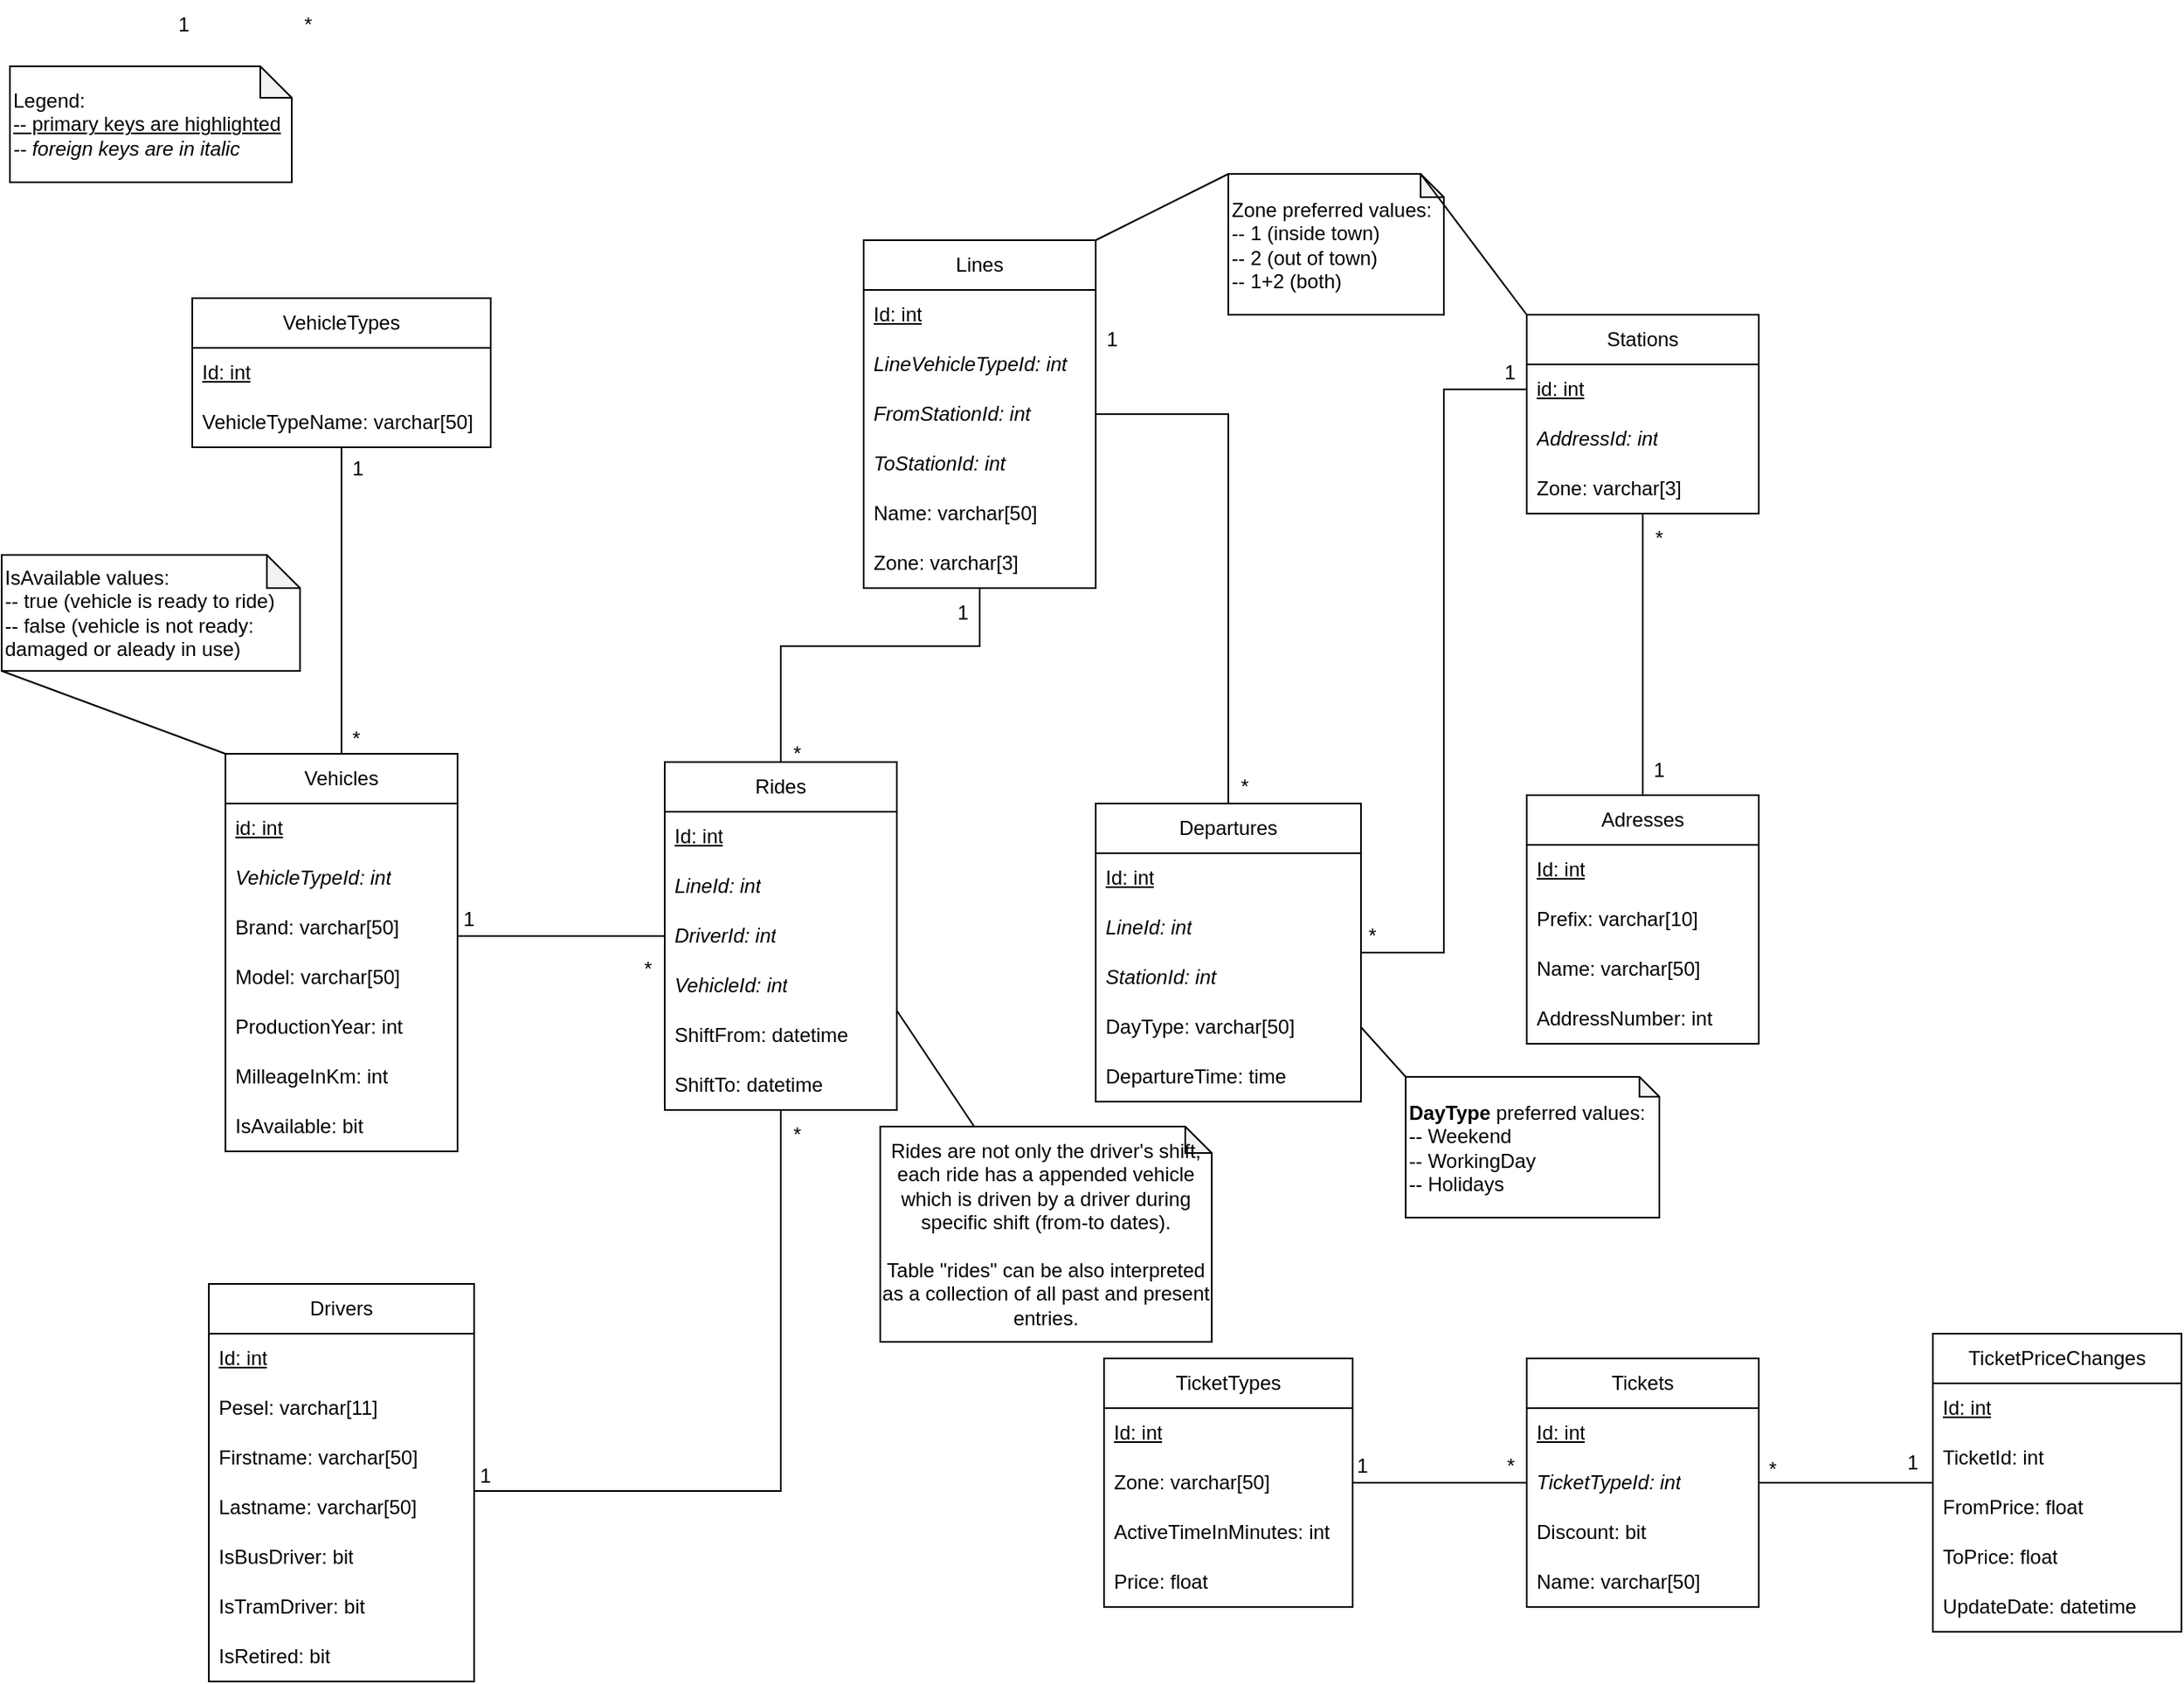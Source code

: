 <mxfile version="21.3.8" type="device">
  <diagram name="Strona-1" id="KXczJNX2hruGpQm2LtIr">
    <mxGraphModel dx="1393" dy="789" grid="1" gridSize="10" guides="1" tooltips="1" connect="1" arrows="1" fold="1" page="1" pageScale="1" pageWidth="827" pageHeight="1169" math="0" shadow="0">
      <root>
        <mxCell id="0" />
        <mxCell id="1" parent="0" />
        <mxCell id="rLP0wRcw7yNudNVZyc_8-1" value="Lines" style="swimlane;fontStyle=0;childLayout=stackLayout;horizontal=1;startSize=30;horizontalStack=0;resizeParent=1;resizeParentMax=0;resizeLast=0;collapsible=1;marginBottom=0;whiteSpace=wrap;html=1;" parent="1" vertex="1">
          <mxGeometry x="540" y="155" width="140" height="210" as="geometry" />
        </mxCell>
        <mxCell id="rLP0wRcw7yNudNVZyc_8-2" value="Id: int" style="text;strokeColor=none;fillColor=none;align=left;verticalAlign=middle;spacingLeft=4;spacingRight=4;overflow=hidden;points=[[0,0.5],[1,0.5]];portConstraint=eastwest;rotatable=0;whiteSpace=wrap;html=1;fontStyle=4" parent="rLP0wRcw7yNudNVZyc_8-1" vertex="1">
          <mxGeometry y="30" width="140" height="30" as="geometry" />
        </mxCell>
        <mxCell id="rLP0wRcw7yNudNVZyc_8-7" value="LineVehicleTypeId: int" style="text;strokeColor=none;fillColor=none;align=left;verticalAlign=middle;spacingLeft=4;spacingRight=4;overflow=hidden;points=[[0,0.5],[1,0.5]];portConstraint=eastwest;rotatable=0;whiteSpace=wrap;html=1;fontStyle=2" parent="rLP0wRcw7yNudNVZyc_8-1" vertex="1">
          <mxGeometry y="60" width="140" height="30" as="geometry" />
        </mxCell>
        <mxCell id="0RT6IL3tYu8PA9jkuQKf-14" value="FromStationId: int" style="text;strokeColor=none;fillColor=none;align=left;verticalAlign=middle;spacingLeft=4;spacingRight=4;overflow=hidden;points=[[0,0.5],[1,0.5]];portConstraint=eastwest;rotatable=0;whiteSpace=wrap;html=1;fontStyle=2" parent="rLP0wRcw7yNudNVZyc_8-1" vertex="1">
          <mxGeometry y="90" width="140" height="30" as="geometry" />
        </mxCell>
        <mxCell id="rLP0wRcw7yNudNVZyc_8-3" value="ToStationId: int" style="text;strokeColor=none;fillColor=none;align=left;verticalAlign=middle;spacingLeft=4;spacingRight=4;overflow=hidden;points=[[0,0.5],[1,0.5]];portConstraint=eastwest;rotatable=0;whiteSpace=wrap;html=1;fontStyle=2" parent="rLP0wRcw7yNudNVZyc_8-1" vertex="1">
          <mxGeometry y="120" width="140" height="30" as="geometry" />
        </mxCell>
        <mxCell id="0DkiG1xVoXkigcmd0gEX-3" value="Name: varchar[50]" style="text;strokeColor=none;fillColor=none;align=left;verticalAlign=middle;spacingLeft=4;spacingRight=4;overflow=hidden;points=[[0,0.5],[1,0.5]];portConstraint=eastwest;rotatable=0;whiteSpace=wrap;html=1;" parent="rLP0wRcw7yNudNVZyc_8-1" vertex="1">
          <mxGeometry y="150" width="140" height="30" as="geometry" />
        </mxCell>
        <mxCell id="0DkiG1xVoXkigcmd0gEX-2" value="Zone: varchar[3]" style="text;strokeColor=none;fillColor=none;align=left;verticalAlign=middle;spacingLeft=4;spacingRight=4;overflow=hidden;points=[[0,0.5],[1,0.5]];portConstraint=eastwest;rotatable=0;whiteSpace=wrap;html=1;" parent="rLP0wRcw7yNudNVZyc_8-1" vertex="1">
          <mxGeometry y="180" width="140" height="30" as="geometry" />
        </mxCell>
        <mxCell id="rLP0wRcw7yNudNVZyc_8-8" value="Legend:&lt;br&gt;&lt;div style=&quot;&quot;&gt;&lt;u style=&quot;background-color: initial;&quot;&gt;-- primary keys are highlighted&lt;/u&gt;&lt;/div&gt;&lt;i&gt;-- foreign keys are in italic&lt;/i&gt;" style="shape=note;whiteSpace=wrap;html=1;backgroundOutline=1;darkOpacity=0.05;size=19;align=left;" parent="1" vertex="1">
          <mxGeometry x="25" y="50" width="170" height="70" as="geometry" />
        </mxCell>
        <mxCell id="rLP0wRcw7yNudNVZyc_8-13" value="*" style="text;html=1;strokeColor=none;fillColor=none;align=center;verticalAlign=middle;whiteSpace=wrap;rounded=0;" parent="1" vertex="1">
          <mxGeometry x="175" y="10" width="60" height="30" as="geometry" />
        </mxCell>
        <mxCell id="rLP0wRcw7yNudNVZyc_8-15" value="1" style="text;html=1;strokeColor=none;fillColor=none;align=center;verticalAlign=middle;whiteSpace=wrap;rounded=0;" parent="1" vertex="1">
          <mxGeometry x="100" y="10" width="60" height="30" as="geometry" />
        </mxCell>
        <mxCell id="rLP0wRcw7yNudNVZyc_8-16" value="Stations" style="swimlane;fontStyle=0;childLayout=stackLayout;horizontal=1;startSize=30;horizontalStack=0;resizeParent=1;resizeParentMax=0;resizeLast=0;collapsible=1;marginBottom=0;whiteSpace=wrap;html=1;" parent="1" vertex="1">
          <mxGeometry x="940" y="200" width="140" height="120" as="geometry" />
        </mxCell>
        <mxCell id="rLP0wRcw7yNudNVZyc_8-17" value="id: int" style="text;strokeColor=none;fillColor=none;align=left;verticalAlign=middle;spacingLeft=4;spacingRight=4;overflow=hidden;points=[[0,0.5],[1,0.5]];portConstraint=eastwest;rotatable=0;whiteSpace=wrap;html=1;fontStyle=4" parent="rLP0wRcw7yNudNVZyc_8-16" vertex="1">
          <mxGeometry y="30" width="140" height="30" as="geometry" />
        </mxCell>
        <mxCell id="0RT6IL3tYu8PA9jkuQKf-18" value="AddressId: int" style="text;strokeColor=none;fillColor=none;align=left;verticalAlign=middle;spacingLeft=4;spacingRight=4;overflow=hidden;points=[[0,0.5],[1,0.5]];portConstraint=eastwest;rotatable=0;whiteSpace=wrap;html=1;fontStyle=2" parent="rLP0wRcw7yNudNVZyc_8-16" vertex="1">
          <mxGeometry y="60" width="140" height="30" as="geometry" />
        </mxCell>
        <mxCell id="0RT6IL3tYu8PA9jkuQKf-11" value="Zone: varchar[3]" style="text;strokeColor=none;fillColor=none;align=left;verticalAlign=middle;spacingLeft=4;spacingRight=4;overflow=hidden;points=[[0,0.5],[1,0.5]];portConstraint=eastwest;rotatable=0;whiteSpace=wrap;html=1;" parent="rLP0wRcw7yNudNVZyc_8-16" vertex="1">
          <mxGeometry y="90" width="140" height="30" as="geometry" />
        </mxCell>
        <mxCell id="rLP0wRcw7yNudNVZyc_8-21" value="Adresses" style="swimlane;fontStyle=0;childLayout=stackLayout;horizontal=1;startSize=30;horizontalStack=0;resizeParent=1;resizeParentMax=0;resizeLast=0;collapsible=1;marginBottom=0;whiteSpace=wrap;html=1;" parent="1" vertex="1">
          <mxGeometry x="940" y="490" width="140" height="150" as="geometry" />
        </mxCell>
        <mxCell id="rLP0wRcw7yNudNVZyc_8-22" value="Id: int" style="text;strokeColor=none;fillColor=none;align=left;verticalAlign=middle;spacingLeft=4;spacingRight=4;overflow=hidden;points=[[0,0.5],[1,0.5]];portConstraint=eastwest;rotatable=0;whiteSpace=wrap;html=1;fontStyle=4" parent="rLP0wRcw7yNudNVZyc_8-21" vertex="1">
          <mxGeometry y="30" width="140" height="30" as="geometry" />
        </mxCell>
        <mxCell id="D9p_q6qZ0LZ5qQeTH0Wi-3" value="Prefix: varchar[10]" style="text;strokeColor=none;fillColor=none;align=left;verticalAlign=middle;spacingLeft=4;spacingRight=4;overflow=hidden;points=[[0,0.5],[1,0.5]];portConstraint=eastwest;rotatable=0;whiteSpace=wrap;html=1;" parent="rLP0wRcw7yNudNVZyc_8-21" vertex="1">
          <mxGeometry y="60" width="140" height="30" as="geometry" />
        </mxCell>
        <mxCell id="rLP0wRcw7yNudNVZyc_8-23" value="Name: varchar[50]" style="text;strokeColor=none;fillColor=none;align=left;verticalAlign=middle;spacingLeft=4;spacingRight=4;overflow=hidden;points=[[0,0.5],[1,0.5]];portConstraint=eastwest;rotatable=0;whiteSpace=wrap;html=1;" parent="rLP0wRcw7yNudNVZyc_8-21" vertex="1">
          <mxGeometry y="90" width="140" height="30" as="geometry" />
        </mxCell>
        <mxCell id="D9p_q6qZ0LZ5qQeTH0Wi-2" value="AddressNumber: int" style="text;strokeColor=none;fillColor=none;align=left;verticalAlign=middle;spacingLeft=4;spacingRight=4;overflow=hidden;points=[[0,0.5],[1,0.5]];portConstraint=eastwest;rotatable=0;whiteSpace=wrap;html=1;" parent="rLP0wRcw7yNudNVZyc_8-21" vertex="1">
          <mxGeometry y="120" width="140" height="30" as="geometry" />
        </mxCell>
        <mxCell id="rLP0wRcw7yNudNVZyc_8-25" style="edgeStyle=orthogonalEdgeStyle;rounded=0;orthogonalLoop=1;jettySize=auto;html=1;exitX=0.5;exitY=0;exitDx=0;exitDy=0;endArrow=none;endFill=0;entryX=0.5;entryY=1;entryDx=0;entryDy=0;" parent="1" source="rLP0wRcw7yNudNVZyc_8-21" target="rLP0wRcw7yNudNVZyc_8-16" edge="1">
          <mxGeometry relative="1" as="geometry">
            <mxPoint x="350" y="215" as="sourcePoint" />
            <mxPoint x="930" y="280" as="targetPoint" />
          </mxGeometry>
        </mxCell>
        <mxCell id="rLP0wRcw7yNudNVZyc_8-26" value="1" style="text;html=1;strokeColor=none;fillColor=none;align=center;verticalAlign=middle;whiteSpace=wrap;rounded=0;" parent="1" vertex="1">
          <mxGeometry x="990" y="460" width="60" height="30" as="geometry" />
        </mxCell>
        <mxCell id="rLP0wRcw7yNudNVZyc_8-27" value="*" style="text;html=1;strokeColor=none;fillColor=none;align=center;verticalAlign=middle;whiteSpace=wrap;rounded=0;" parent="1" vertex="1">
          <mxGeometry x="990" y="320" width="60" height="30" as="geometry" />
        </mxCell>
        <mxCell id="rLP0wRcw7yNudNVZyc_8-28" value="Tickets" style="swimlane;fontStyle=0;childLayout=stackLayout;horizontal=1;startSize=30;horizontalStack=0;resizeParent=1;resizeParentMax=0;resizeLast=0;collapsible=1;marginBottom=0;whiteSpace=wrap;html=1;" parent="1" vertex="1">
          <mxGeometry x="940" y="830" width="140" height="150" as="geometry" />
        </mxCell>
        <mxCell id="rLP0wRcw7yNudNVZyc_8-29" value="Id: int" style="text;strokeColor=none;fillColor=none;align=left;verticalAlign=middle;spacingLeft=4;spacingRight=4;overflow=hidden;points=[[0,0.5],[1,0.5]];portConstraint=eastwest;rotatable=0;whiteSpace=wrap;html=1;fontStyle=4" parent="rLP0wRcw7yNudNVZyc_8-28" vertex="1">
          <mxGeometry y="30" width="140" height="30" as="geometry" />
        </mxCell>
        <mxCell id="0RT6IL3tYu8PA9jkuQKf-10" value="TicketTypeId: int" style="text;strokeColor=none;fillColor=none;align=left;verticalAlign=middle;spacingLeft=4;spacingRight=4;overflow=hidden;points=[[0,0.5],[1,0.5]];portConstraint=eastwest;rotatable=0;whiteSpace=wrap;html=1;fontStyle=2" parent="rLP0wRcw7yNudNVZyc_8-28" vertex="1">
          <mxGeometry y="60" width="140" height="30" as="geometry" />
        </mxCell>
        <mxCell id="rLP0wRcw7yNudNVZyc_8-30" value="Discount: bit" style="text;strokeColor=none;fillColor=none;align=left;verticalAlign=middle;spacingLeft=4;spacingRight=4;overflow=hidden;points=[[0,0.5],[1,0.5]];portConstraint=eastwest;rotatable=0;whiteSpace=wrap;html=1;" parent="rLP0wRcw7yNudNVZyc_8-28" vertex="1">
          <mxGeometry y="90" width="140" height="30" as="geometry" />
        </mxCell>
        <mxCell id="rLP0wRcw7yNudNVZyc_8-34" value="Name: varchar[50]" style="text;strokeColor=none;fillColor=none;align=left;verticalAlign=middle;spacingLeft=4;spacingRight=4;overflow=hidden;points=[[0,0.5],[1,0.5]];portConstraint=eastwest;rotatable=0;whiteSpace=wrap;html=1;" parent="rLP0wRcw7yNudNVZyc_8-28" vertex="1">
          <mxGeometry y="120" width="140" height="30" as="geometry" />
        </mxCell>
        <mxCell id="rLP0wRcw7yNudNVZyc_8-31" style="edgeStyle=orthogonalEdgeStyle;rounded=0;orthogonalLoop=1;jettySize=auto;html=1;endArrow=none;endFill=0;entryX=1;entryY=0.5;entryDx=0;entryDy=0;" parent="1" target="0RT6IL3tYu8PA9jkuQKf-24" edge="1">
          <mxGeometry relative="1" as="geometry">
            <mxPoint x="940" y="905" as="sourcePoint" />
            <mxPoint x="1220" y="770" as="targetPoint" />
            <Array as="points">
              <mxPoint x="940" y="905" />
            </Array>
          </mxGeometry>
        </mxCell>
        <mxCell id="rLP0wRcw7yNudNVZyc_8-32" value="1" style="text;html=1;strokeColor=none;fillColor=none;align=center;verticalAlign=middle;whiteSpace=wrap;rounded=0;" parent="1" vertex="1">
          <mxGeometry x="900" y="220" width="60" height="30" as="geometry" />
        </mxCell>
        <mxCell id="rLP0wRcw7yNudNVZyc_8-37" value="Drivers" style="swimlane;fontStyle=0;childLayout=stackLayout;horizontal=1;startSize=30;horizontalStack=0;resizeParent=1;resizeParentMax=0;resizeLast=0;collapsible=1;marginBottom=0;whiteSpace=wrap;html=1;" parent="1" vertex="1">
          <mxGeometry x="145" y="785" width="160" height="240" as="geometry" />
        </mxCell>
        <mxCell id="rLP0wRcw7yNudNVZyc_8-38" value="Id: int" style="text;strokeColor=none;fillColor=none;align=left;verticalAlign=middle;spacingLeft=4;spacingRight=4;overflow=hidden;points=[[0,0.5],[1,0.5]];portConstraint=eastwest;rotatable=0;whiteSpace=wrap;html=1;fontStyle=4" parent="rLP0wRcw7yNudNVZyc_8-37" vertex="1">
          <mxGeometry y="30" width="160" height="30" as="geometry" />
        </mxCell>
        <mxCell id="rLP0wRcw7yNudNVZyc_8-39" value="Pesel: varchar[11]" style="text;strokeColor=none;fillColor=none;align=left;verticalAlign=middle;spacingLeft=4;spacingRight=4;overflow=hidden;points=[[0,0.5],[1,0.5]];portConstraint=eastwest;rotatable=0;whiteSpace=wrap;html=1;" parent="rLP0wRcw7yNudNVZyc_8-37" vertex="1">
          <mxGeometry y="60" width="160" height="30" as="geometry" />
        </mxCell>
        <mxCell id="rLP0wRcw7yNudNVZyc_8-50" value="Firstname: varchar[50]" style="text;strokeColor=none;fillColor=none;align=left;verticalAlign=middle;spacingLeft=4;spacingRight=4;overflow=hidden;points=[[0,0.5],[1,0.5]];portConstraint=eastwest;rotatable=0;whiteSpace=wrap;html=1;" parent="rLP0wRcw7yNudNVZyc_8-37" vertex="1">
          <mxGeometry y="90" width="160" height="30" as="geometry" />
        </mxCell>
        <mxCell id="0RT6IL3tYu8PA9jkuQKf-8" value="Lastname: varchar[50]" style="text;strokeColor=none;fillColor=none;align=left;verticalAlign=middle;spacingLeft=4;spacingRight=4;overflow=hidden;points=[[0,0.5],[1,0.5]];portConstraint=eastwest;rotatable=0;whiteSpace=wrap;html=1;" parent="rLP0wRcw7yNudNVZyc_8-37" vertex="1">
          <mxGeometry y="120" width="160" height="30" as="geometry" />
        </mxCell>
        <mxCell id="0RT6IL3tYu8PA9jkuQKf-9" value="IsBusDriver: bit" style="text;strokeColor=none;fillColor=none;align=left;verticalAlign=middle;spacingLeft=4;spacingRight=4;overflow=hidden;points=[[0,0.5],[1,0.5]];portConstraint=eastwest;rotatable=0;whiteSpace=wrap;html=1;" parent="rLP0wRcw7yNudNVZyc_8-37" vertex="1">
          <mxGeometry y="150" width="160" height="30" as="geometry" />
        </mxCell>
        <mxCell id="rLP0wRcw7yNudNVZyc_8-51" value="IsTramDriver: bit" style="text;strokeColor=none;fillColor=none;align=left;verticalAlign=middle;spacingLeft=4;spacingRight=4;overflow=hidden;points=[[0,0.5],[1,0.5]];portConstraint=eastwest;rotatable=0;whiteSpace=wrap;html=1;" parent="rLP0wRcw7yNudNVZyc_8-37" vertex="1">
          <mxGeometry y="180" width="160" height="30" as="geometry" />
        </mxCell>
        <mxCell id="0DkiG1xVoXkigcmd0gEX-1" value="IsRetired: bit" style="text;strokeColor=none;fillColor=none;align=left;verticalAlign=middle;spacingLeft=4;spacingRight=4;overflow=hidden;points=[[0,0.5],[1,0.5]];portConstraint=eastwest;rotatable=0;whiteSpace=wrap;html=1;" parent="rLP0wRcw7yNudNVZyc_8-37" vertex="1">
          <mxGeometry y="210" width="160" height="30" as="geometry" />
        </mxCell>
        <mxCell id="rLP0wRcw7yNudNVZyc_8-40" value="Vehicles" style="swimlane;fontStyle=0;childLayout=stackLayout;horizontal=1;startSize=30;horizontalStack=0;resizeParent=1;resizeParentMax=0;resizeLast=0;collapsible=1;marginBottom=0;whiteSpace=wrap;html=1;" parent="1" vertex="1">
          <mxGeometry x="155" y="465" width="140" height="240" as="geometry" />
        </mxCell>
        <mxCell id="rLP0wRcw7yNudNVZyc_8-57" value="id: int" style="text;strokeColor=none;fillColor=none;align=left;verticalAlign=middle;spacingLeft=4;spacingRight=4;overflow=hidden;points=[[0,0.5],[1,0.5]];portConstraint=eastwest;rotatable=0;whiteSpace=wrap;html=1;fontStyle=4" parent="rLP0wRcw7yNudNVZyc_8-40" vertex="1">
          <mxGeometry y="30" width="140" height="30" as="geometry" />
        </mxCell>
        <mxCell id="0RT6IL3tYu8PA9jkuQKf-7" value="VehicleTypeId: int" style="text;strokeColor=none;fillColor=none;align=left;verticalAlign=middle;spacingLeft=4;spacingRight=4;overflow=hidden;points=[[0,0.5],[1,0.5]];portConstraint=eastwest;rotatable=0;whiteSpace=wrap;html=1;fontStyle=2" parent="rLP0wRcw7yNudNVZyc_8-40" vertex="1">
          <mxGeometry y="60" width="140" height="30" as="geometry" />
        </mxCell>
        <mxCell id="rLP0wRcw7yNudNVZyc_8-58" value="Brand: varchar[50]" style="text;strokeColor=none;fillColor=none;align=left;verticalAlign=middle;spacingLeft=4;spacingRight=4;overflow=hidden;points=[[0,0.5],[1,0.5]];portConstraint=eastwest;rotatable=0;whiteSpace=wrap;html=1;" parent="rLP0wRcw7yNudNVZyc_8-40" vertex="1">
          <mxGeometry y="90" width="140" height="30" as="geometry" />
        </mxCell>
        <mxCell id="rLP0wRcw7yNudNVZyc_8-59" value="Model: varchar[50]" style="text;strokeColor=none;fillColor=none;align=left;verticalAlign=middle;spacingLeft=4;spacingRight=4;overflow=hidden;points=[[0,0.5],[1,0.5]];portConstraint=eastwest;rotatable=0;whiteSpace=wrap;html=1;" parent="rLP0wRcw7yNudNVZyc_8-40" vertex="1">
          <mxGeometry y="120" width="140" height="30" as="geometry" />
        </mxCell>
        <mxCell id="rLP0wRcw7yNudNVZyc_8-60" value="ProductionYear: int" style="text;strokeColor=none;fillColor=none;align=left;verticalAlign=middle;spacingLeft=4;spacingRight=4;overflow=hidden;points=[[0,0.5],[1,0.5]];portConstraint=eastwest;rotatable=0;whiteSpace=wrap;html=1;" parent="rLP0wRcw7yNudNVZyc_8-40" vertex="1">
          <mxGeometry y="150" width="140" height="30" as="geometry" />
        </mxCell>
        <mxCell id="rLP0wRcw7yNudNVZyc_8-61" value="MilleageInKm: int" style="text;strokeColor=none;fillColor=none;align=left;verticalAlign=middle;spacingLeft=4;spacingRight=4;overflow=hidden;points=[[0,0.5],[1,0.5]];portConstraint=eastwest;rotatable=0;whiteSpace=wrap;html=1;" parent="rLP0wRcw7yNudNVZyc_8-40" vertex="1">
          <mxGeometry y="180" width="140" height="30" as="geometry" />
        </mxCell>
        <mxCell id="rLP0wRcw7yNudNVZyc_8-62" value="IsAvailable: bit" style="text;strokeColor=none;fillColor=none;align=left;verticalAlign=middle;spacingLeft=4;spacingRight=4;overflow=hidden;points=[[0,0.5],[1,0.5]];portConstraint=eastwest;rotatable=0;whiteSpace=wrap;html=1;" parent="rLP0wRcw7yNudNVZyc_8-40" vertex="1">
          <mxGeometry y="210" width="140" height="30" as="geometry" />
        </mxCell>
        <mxCell id="rLP0wRcw7yNudNVZyc_8-42" value="Rides" style="swimlane;fontStyle=0;childLayout=stackLayout;horizontal=1;startSize=30;horizontalStack=0;resizeParent=1;resizeParentMax=0;resizeLast=0;collapsible=1;marginBottom=0;whiteSpace=wrap;html=1;" parent="1" vertex="1">
          <mxGeometry x="420" y="470" width="140" height="210" as="geometry" />
        </mxCell>
        <mxCell id="rLP0wRcw7yNudNVZyc_8-52" value="Id: int" style="text;strokeColor=none;fillColor=none;align=left;verticalAlign=middle;spacingLeft=4;spacingRight=4;overflow=hidden;points=[[0,0.5],[1,0.5]];portConstraint=eastwest;rotatable=0;whiteSpace=wrap;html=1;fontStyle=4" parent="rLP0wRcw7yNudNVZyc_8-42" vertex="1">
          <mxGeometry y="30" width="140" height="30" as="geometry" />
        </mxCell>
        <mxCell id="rLP0wRcw7yNudNVZyc_8-65" value="LineId: int" style="text;strokeColor=none;fillColor=none;align=left;verticalAlign=middle;spacingLeft=4;spacingRight=4;overflow=hidden;points=[[0,0.5],[1,0.5]];portConstraint=eastwest;rotatable=0;whiteSpace=wrap;html=1;fontStyle=2" parent="rLP0wRcw7yNudNVZyc_8-42" vertex="1">
          <mxGeometry y="60" width="140" height="30" as="geometry" />
        </mxCell>
        <mxCell id="rLP0wRcw7yNudNVZyc_8-53" value="DriverId: int" style="text;strokeColor=none;fillColor=none;align=left;verticalAlign=middle;spacingLeft=4;spacingRight=4;overflow=hidden;points=[[0,0.5],[1,0.5]];portConstraint=eastwest;rotatable=0;whiteSpace=wrap;html=1;fontStyle=2" parent="rLP0wRcw7yNudNVZyc_8-42" vertex="1">
          <mxGeometry y="90" width="140" height="30" as="geometry" />
        </mxCell>
        <mxCell id="rLP0wRcw7yNudNVZyc_8-54" value="VehicleId: int" style="text;strokeColor=none;fillColor=none;align=left;verticalAlign=middle;spacingLeft=4;spacingRight=4;overflow=hidden;points=[[0,0.5],[1,0.5]];portConstraint=eastwest;rotatable=0;whiteSpace=wrap;html=1;fontStyle=2" parent="rLP0wRcw7yNudNVZyc_8-42" vertex="1">
          <mxGeometry y="120" width="140" height="30" as="geometry" />
        </mxCell>
        <mxCell id="rLP0wRcw7yNudNVZyc_8-55" value="ShiftFrom: datetime" style="text;strokeColor=none;fillColor=none;align=left;verticalAlign=middle;spacingLeft=4;spacingRight=4;overflow=hidden;points=[[0,0.5],[1,0.5]];portConstraint=eastwest;rotatable=0;whiteSpace=wrap;html=1;" parent="rLP0wRcw7yNudNVZyc_8-42" vertex="1">
          <mxGeometry y="150" width="140" height="30" as="geometry" />
        </mxCell>
        <mxCell id="rLP0wRcw7yNudNVZyc_8-56" value="ShiftTo: datetime" style="text;strokeColor=none;fillColor=none;align=left;verticalAlign=middle;spacingLeft=4;spacingRight=4;overflow=hidden;points=[[0,0.5],[1,0.5]];portConstraint=eastwest;rotatable=0;whiteSpace=wrap;html=1;" parent="rLP0wRcw7yNudNVZyc_8-42" vertex="1">
          <mxGeometry y="180" width="140" height="30" as="geometry" />
        </mxCell>
        <mxCell id="rLP0wRcw7yNudNVZyc_8-44" value="Departures" style="swimlane;fontStyle=0;childLayout=stackLayout;horizontal=1;startSize=30;horizontalStack=0;resizeParent=1;resizeParentMax=0;resizeLast=0;collapsible=1;marginBottom=0;whiteSpace=wrap;html=1;" parent="1" vertex="1">
          <mxGeometry x="680" y="495" width="160" height="180" as="geometry" />
        </mxCell>
        <mxCell id="rLP0wRcw7yNudNVZyc_8-67" value="Id: int" style="text;strokeColor=none;fillColor=none;align=left;verticalAlign=middle;spacingLeft=4;spacingRight=4;overflow=hidden;points=[[0,0.5],[1,0.5]];portConstraint=eastwest;rotatable=0;whiteSpace=wrap;html=1;fontStyle=4" parent="rLP0wRcw7yNudNVZyc_8-44" vertex="1">
          <mxGeometry y="30" width="160" height="30" as="geometry" />
        </mxCell>
        <mxCell id="rLP0wRcw7yNudNVZyc_8-68" value="LineId: int" style="text;strokeColor=none;fillColor=none;align=left;verticalAlign=middle;spacingLeft=4;spacingRight=4;overflow=hidden;points=[[0,0.5],[1,0.5]];portConstraint=eastwest;rotatable=0;whiteSpace=wrap;html=1;fontStyle=2" parent="rLP0wRcw7yNudNVZyc_8-44" vertex="1">
          <mxGeometry y="60" width="160" height="30" as="geometry" />
        </mxCell>
        <mxCell id="rLP0wRcw7yNudNVZyc_8-69" value="StationId: int" style="text;strokeColor=none;fillColor=none;align=left;verticalAlign=middle;spacingLeft=4;spacingRight=4;overflow=hidden;points=[[0,0.5],[1,0.5]];portConstraint=eastwest;rotatable=0;whiteSpace=wrap;html=1;fontStyle=2" parent="rLP0wRcw7yNudNVZyc_8-44" vertex="1">
          <mxGeometry y="90" width="160" height="30" as="geometry" />
        </mxCell>
        <mxCell id="rLP0wRcw7yNudNVZyc_8-70" value="DayType: varchar[50]" style="text;strokeColor=none;fillColor=none;align=left;verticalAlign=middle;spacingLeft=4;spacingRight=4;overflow=hidden;points=[[0,0.5],[1,0.5]];portConstraint=eastwest;rotatable=0;whiteSpace=wrap;html=1;" parent="rLP0wRcw7yNudNVZyc_8-44" vertex="1">
          <mxGeometry y="120" width="160" height="30" as="geometry" />
        </mxCell>
        <mxCell id="rLP0wRcw7yNudNVZyc_8-71" value="DepartureTime: time" style="text;strokeColor=none;fillColor=none;align=left;verticalAlign=middle;spacingLeft=4;spacingRight=4;overflow=hidden;points=[[0,0.5],[1,0.5]];portConstraint=eastwest;rotatable=0;whiteSpace=wrap;html=1;" parent="rLP0wRcw7yNudNVZyc_8-44" vertex="1">
          <mxGeometry y="150" width="160" height="30" as="geometry" />
        </mxCell>
        <mxCell id="rLP0wRcw7yNudNVZyc_8-46" style="edgeStyle=orthogonalEdgeStyle;rounded=0;orthogonalLoop=1;jettySize=auto;html=1;endArrow=none;endFill=0;exitX=0;exitY=0.5;exitDx=0;exitDy=0;" parent="1" source="rLP0wRcw7yNudNVZyc_8-42" target="rLP0wRcw7yNudNVZyc_8-40" edge="1">
          <mxGeometry relative="1" as="geometry">
            <mxPoint x="500" y="670" as="sourcePoint" />
            <mxPoint x="330" y="610" as="targetPoint" />
            <Array as="points">
              <mxPoint x="320" y="575" />
              <mxPoint x="320" y="575" />
            </Array>
          </mxGeometry>
        </mxCell>
        <mxCell id="rLP0wRcw7yNudNVZyc_8-47" style="edgeStyle=orthogonalEdgeStyle;rounded=0;orthogonalLoop=1;jettySize=auto;html=1;endArrow=none;endFill=0;entryX=0.5;entryY=1;entryDx=0;entryDy=0;" parent="1" source="rLP0wRcw7yNudNVZyc_8-37" target="rLP0wRcw7yNudNVZyc_8-42" edge="1">
          <mxGeometry relative="1" as="geometry">
            <mxPoint x="340" y="960" as="sourcePoint" />
            <mxPoint x="490" y="750" as="targetPoint" />
            <Array as="points">
              <mxPoint x="490" y="910" />
            </Array>
          </mxGeometry>
        </mxCell>
        <mxCell id="rLP0wRcw7yNudNVZyc_8-48" style="edgeStyle=orthogonalEdgeStyle;rounded=0;orthogonalLoop=1;jettySize=auto;html=1;endArrow=none;endFill=0;entryX=1;entryY=0.5;entryDx=0;entryDy=0;exitX=0.5;exitY=0;exitDx=0;exitDy=0;" parent="1" source="rLP0wRcw7yNudNVZyc_8-44" target="rLP0wRcw7yNudNVZyc_8-1" edge="1">
          <mxGeometry relative="1" as="geometry">
            <mxPoint x="620" y="320" as="sourcePoint" />
            <mxPoint x="520" y="360" as="targetPoint" />
            <Array as="points">
              <mxPoint x="760" y="260" />
            </Array>
          </mxGeometry>
        </mxCell>
        <mxCell id="rLP0wRcw7yNudNVZyc_8-49" style="edgeStyle=orthogonalEdgeStyle;rounded=0;orthogonalLoop=1;jettySize=auto;html=1;endArrow=none;endFill=0;entryX=0;entryY=0.5;entryDx=0;entryDy=0;" parent="1" target="rLP0wRcw7yNudNVZyc_8-17" edge="1">
          <mxGeometry relative="1" as="geometry">
            <mxPoint x="840" y="585" as="sourcePoint" />
            <mxPoint x="670" y="215" as="targetPoint" />
            <Array as="points">
              <mxPoint x="890" y="585" />
              <mxPoint x="890" y="245" />
            </Array>
          </mxGeometry>
        </mxCell>
        <mxCell id="rLP0wRcw7yNudNVZyc_8-63" style="edgeStyle=orthogonalEdgeStyle;rounded=0;orthogonalLoop=1;jettySize=auto;html=1;endArrow=none;endFill=0;exitX=0.5;exitY=1;exitDx=0;exitDy=0;entryX=0.5;entryY=0;entryDx=0;entryDy=0;" parent="1" source="rLP0wRcw7yNudNVZyc_8-1" target="rLP0wRcw7yNudNVZyc_8-42" edge="1">
          <mxGeometry relative="1" as="geometry">
            <mxPoint x="550" y="300" as="sourcePoint" />
            <mxPoint x="490" y="380" as="targetPoint" />
            <Array as="points">
              <mxPoint x="610" y="400" />
              <mxPoint x="490" y="400" />
            </Array>
          </mxGeometry>
        </mxCell>
        <mxCell id="rLP0wRcw7yNudNVZyc_8-75" value="*" style="text;html=1;strokeColor=none;fillColor=none;align=center;verticalAlign=middle;whiteSpace=wrap;rounded=0;" parent="1" vertex="1">
          <mxGeometry x="837" y="560" width="20" height="30" as="geometry" />
        </mxCell>
        <mxCell id="rLP0wRcw7yNudNVZyc_8-81" value="1" style="text;html=1;strokeColor=none;fillColor=none;align=center;verticalAlign=middle;whiteSpace=wrap;rounded=0;" parent="1" vertex="1">
          <mxGeometry x="590" y="365" width="20" height="30" as="geometry" />
        </mxCell>
        <mxCell id="rLP0wRcw7yNudNVZyc_8-83" value="*" style="text;html=1;strokeColor=none;fillColor=none;align=center;verticalAlign=middle;whiteSpace=wrap;rounded=0;" parent="1" vertex="1">
          <mxGeometry x="740" y="470" width="60" height="30" as="geometry" />
        </mxCell>
        <mxCell id="rLP0wRcw7yNudNVZyc_8-85" value="1" style="text;html=1;strokeColor=none;fillColor=none;align=center;verticalAlign=middle;whiteSpace=wrap;rounded=0;" parent="1" vertex="1">
          <mxGeometry x="660" y="200" width="60" height="30" as="geometry" />
        </mxCell>
        <mxCell id="rLP0wRcw7yNudNVZyc_8-86" value="1" style="text;html=1;strokeColor=none;fillColor=none;align=center;verticalAlign=middle;whiteSpace=wrap;rounded=0;" parent="1" vertex="1">
          <mxGeometry x="272" y="550" width="60" height="30" as="geometry" />
        </mxCell>
        <mxCell id="rLP0wRcw7yNudNVZyc_8-87" value="*" style="text;html=1;strokeColor=none;fillColor=none;align=center;verticalAlign=middle;whiteSpace=wrap;rounded=0;" parent="1" vertex="1">
          <mxGeometry x="400" y="580" width="20" height="30" as="geometry" />
        </mxCell>
        <mxCell id="rLP0wRcw7yNudNVZyc_8-88" value="*" style="text;html=1;strokeColor=none;fillColor=none;align=center;verticalAlign=middle;whiteSpace=wrap;rounded=0;" parent="1" vertex="1">
          <mxGeometry x="470" y="450" width="60" height="30" as="geometry" />
        </mxCell>
        <mxCell id="rLP0wRcw7yNudNVZyc_8-89" value="1" style="text;html=1;strokeColor=none;fillColor=none;align=center;verticalAlign=middle;whiteSpace=wrap;rounded=0;" parent="1" vertex="1">
          <mxGeometry x="282" y="886" width="60" height="30" as="geometry" />
        </mxCell>
        <mxCell id="rLP0wRcw7yNudNVZyc_8-90" value="*" style="text;html=1;strokeColor=none;fillColor=none;align=center;verticalAlign=middle;whiteSpace=wrap;rounded=0;" parent="1" vertex="1">
          <mxGeometry x="915.75" y="880" width="28.5" height="30" as="geometry" />
        </mxCell>
        <mxCell id="rLP0wRcw7yNudNVZyc_8-91" value="1" style="text;html=1;strokeColor=none;fillColor=none;align=center;verticalAlign=middle;whiteSpace=wrap;rounded=0;" parent="1" vertex="1">
          <mxGeometry x="811" y="880" width="60" height="30" as="geometry" />
        </mxCell>
        <mxCell id="rLP0wRcw7yNudNVZyc_8-93" value="*" style="text;html=1;strokeColor=none;fillColor=none;align=center;verticalAlign=middle;whiteSpace=wrap;rounded=0;" parent="1" vertex="1">
          <mxGeometry x="470" y="680" width="60" height="30" as="geometry" />
        </mxCell>
        <mxCell id="rLP0wRcw7yNudNVZyc_8-97" value="IsAvailable values:&lt;br&gt;-- true (vehicle is ready to ride)&lt;br&gt;-- false (vehicle is not ready: damaged or aleady in use)" style="shape=note;whiteSpace=wrap;html=1;backgroundOutline=1;darkOpacity=0.05;size=20;align=left;" parent="1" vertex="1">
          <mxGeometry x="20" y="345" width="180" height="70" as="geometry" />
        </mxCell>
        <mxCell id="rLP0wRcw7yNudNVZyc_8-98" value="" style="endArrow=none;html=1;rounded=0;entryX=0;entryY=1;entryDx=0;entryDy=0;entryPerimeter=0;exitX=0;exitY=0;exitDx=0;exitDy=0;" parent="1" source="rLP0wRcw7yNudNVZyc_8-40" target="rLP0wRcw7yNudNVZyc_8-97" edge="1">
          <mxGeometry width="50" height="50" relative="1" as="geometry">
            <mxPoint x="450" y="1090" as="sourcePoint" />
            <mxPoint x="500" y="1040" as="targetPoint" />
          </mxGeometry>
        </mxCell>
        <mxCell id="rLP0wRcw7yNudNVZyc_8-99" value="Rides are not only the driver&#39;s shift, each ride has a appended vehicle which is driven by a driver during specific shift (from-to dates).&lt;br&gt;&lt;br&gt;Table &quot;rides&quot; can be also interpreted as a collection of all past and present entries." style="shape=note;whiteSpace=wrap;html=1;backgroundOutline=1;darkOpacity=0.05;size=16;" parent="1" vertex="1">
          <mxGeometry x="550" y="690" width="200" height="130" as="geometry" />
        </mxCell>
        <mxCell id="rLP0wRcw7yNudNVZyc_8-100" value="" style="endArrow=none;html=1;rounded=0;" parent="1" source="rLP0wRcw7yNudNVZyc_8-99" edge="1">
          <mxGeometry width="50" height="50" relative="1" as="geometry">
            <mxPoint x="680" y="820" as="sourcePoint" />
            <mxPoint x="560" y="620" as="targetPoint" />
          </mxGeometry>
        </mxCell>
        <mxCell id="rLP0wRcw7yNudNVZyc_8-104" value="&lt;b&gt;DayType&lt;/b&gt; preferred values:&lt;br&gt;-- Weekend&lt;br&gt;-- WorkingDay&lt;br&gt;-- Holidays" style="shape=note;whiteSpace=wrap;html=1;backgroundOutline=1;darkOpacity=0.05;size=12;align=left;" parent="1" vertex="1">
          <mxGeometry x="867" y="660" width="153" height="85" as="geometry" />
        </mxCell>
        <mxCell id="rLP0wRcw7yNudNVZyc_8-105" value="" style="endArrow=none;html=1;rounded=0;exitX=0;exitY=0;exitDx=0;exitDy=0;exitPerimeter=0;entryX=1;entryY=0.5;entryDx=0;entryDy=0;" parent="1" source="rLP0wRcw7yNudNVZyc_8-104" target="rLP0wRcw7yNudNVZyc_8-70" edge="1">
          <mxGeometry width="50" height="50" relative="1" as="geometry">
            <mxPoint x="900" y="700" as="sourcePoint" />
            <mxPoint x="900" y="690" as="targetPoint" />
          </mxGeometry>
        </mxCell>
        <mxCell id="0RT6IL3tYu8PA9jkuQKf-16" value="Zone preferred values:&lt;br&gt;-- 1 (inside town)&lt;br&gt;-- 2 (out of town)&lt;br&gt;-- 1+2 (both)" style="shape=note;whiteSpace=wrap;html=1;backgroundOutline=1;darkOpacity=0.05;size=14;align=left;" parent="1" vertex="1">
          <mxGeometry x="760" y="115" width="130" height="85" as="geometry" />
        </mxCell>
        <mxCell id="0RT6IL3tYu8PA9jkuQKf-17" value="" style="endArrow=none;html=1;rounded=0;entryX=0;entryY=0;entryDx=116;entryDy=0;entryPerimeter=0;exitX=0;exitY=0;exitDx=0;exitDy=0;" parent="1" source="rLP0wRcw7yNudNVZyc_8-16" target="0RT6IL3tYu8PA9jkuQKf-16" edge="1">
          <mxGeometry width="50" height="50" relative="1" as="geometry">
            <mxPoint x="350" y="450" as="sourcePoint" />
            <mxPoint x="400" y="400" as="targetPoint" />
          </mxGeometry>
        </mxCell>
        <mxCell id="0RT6IL3tYu8PA9jkuQKf-21" value="TicketTypes" style="swimlane;fontStyle=0;childLayout=stackLayout;horizontal=1;startSize=30;horizontalStack=0;resizeParent=1;resizeParentMax=0;resizeLast=0;collapsible=1;marginBottom=0;whiteSpace=wrap;html=1;" parent="1" vertex="1">
          <mxGeometry x="685" y="830" width="150" height="150" as="geometry" />
        </mxCell>
        <mxCell id="0RT6IL3tYu8PA9jkuQKf-22" value="Id: int" style="text;strokeColor=none;fillColor=none;align=left;verticalAlign=middle;spacingLeft=4;spacingRight=4;overflow=hidden;points=[[0,0.5],[1,0.5]];portConstraint=eastwest;rotatable=0;whiteSpace=wrap;html=1;fontStyle=4" parent="0RT6IL3tYu8PA9jkuQKf-21" vertex="1">
          <mxGeometry y="30" width="150" height="30" as="geometry" />
        </mxCell>
        <mxCell id="0RT6IL3tYu8PA9jkuQKf-24" value="Zone: varchar[50]" style="text;strokeColor=none;fillColor=none;align=left;verticalAlign=middle;spacingLeft=4;spacingRight=4;overflow=hidden;points=[[0,0.5],[1,0.5]];portConstraint=eastwest;rotatable=0;whiteSpace=wrap;html=1;" parent="0RT6IL3tYu8PA9jkuQKf-21" vertex="1">
          <mxGeometry y="60" width="150" height="30" as="geometry" />
        </mxCell>
        <mxCell id="0RT6IL3tYu8PA9jkuQKf-26" value="ActiveTimeInMinutes: int" style="text;strokeColor=none;fillColor=none;align=left;verticalAlign=middle;spacingLeft=4;spacingRight=4;overflow=hidden;points=[[0,0.5],[1,0.5]];portConstraint=eastwest;rotatable=0;whiteSpace=wrap;html=1;" parent="0RT6IL3tYu8PA9jkuQKf-21" vertex="1">
          <mxGeometry y="90" width="150" height="30" as="geometry" />
        </mxCell>
        <mxCell id="0RT6IL3tYu8PA9jkuQKf-27" value="Price: float" style="text;strokeColor=none;fillColor=none;align=left;verticalAlign=middle;spacingLeft=4;spacingRight=4;overflow=hidden;points=[[0,0.5],[1,0.5]];portConstraint=eastwest;rotatable=0;whiteSpace=wrap;html=1;" parent="0RT6IL3tYu8PA9jkuQKf-21" vertex="1">
          <mxGeometry y="120" width="150" height="30" as="geometry" />
        </mxCell>
        <mxCell id="0DkiG1xVoXkigcmd0gEX-5" value="" style="endArrow=none;html=1;rounded=0;entryX=0;entryY=0;entryDx=0;entryDy=0;entryPerimeter=0;exitX=1;exitY=0;exitDx=0;exitDy=0;" parent="1" source="rLP0wRcw7yNudNVZyc_8-1" target="0RT6IL3tYu8PA9jkuQKf-16" edge="1">
          <mxGeometry width="50" height="50" relative="1" as="geometry">
            <mxPoint x="410" y="290" as="sourcePoint" />
            <mxPoint x="460" y="240" as="targetPoint" />
          </mxGeometry>
        </mxCell>
        <mxCell id="0DkiG1xVoXkigcmd0gEX-6" value="TicketPriceChanges" style="swimlane;fontStyle=0;childLayout=stackLayout;horizontal=1;startSize=30;horizontalStack=0;resizeParent=1;resizeParentMax=0;resizeLast=0;collapsible=1;marginBottom=0;whiteSpace=wrap;html=1;" parent="1" vertex="1">
          <mxGeometry x="1185" y="815" width="150" height="180" as="geometry" />
        </mxCell>
        <mxCell id="0DkiG1xVoXkigcmd0gEX-7" value="Id: int" style="text;strokeColor=none;fillColor=none;align=left;verticalAlign=middle;spacingLeft=4;spacingRight=4;overflow=hidden;points=[[0,0.5],[1,0.5]];portConstraint=eastwest;rotatable=0;whiteSpace=wrap;html=1;fontStyle=4" parent="0DkiG1xVoXkigcmd0gEX-6" vertex="1">
          <mxGeometry y="30" width="150" height="30" as="geometry" />
        </mxCell>
        <mxCell id="0DkiG1xVoXkigcmd0gEX-8" value="TicketId: int" style="text;strokeColor=none;fillColor=none;align=left;verticalAlign=middle;spacingLeft=4;spacingRight=4;overflow=hidden;points=[[0,0.5],[1,0.5]];portConstraint=eastwest;rotatable=0;whiteSpace=wrap;html=1;" parent="0DkiG1xVoXkigcmd0gEX-6" vertex="1">
          <mxGeometry y="60" width="150" height="30" as="geometry" />
        </mxCell>
        <mxCell id="0DkiG1xVoXkigcmd0gEX-9" value="FromPrice: float" style="text;strokeColor=none;fillColor=none;align=left;verticalAlign=middle;spacingLeft=4;spacingRight=4;overflow=hidden;points=[[0,0.5],[1,0.5]];portConstraint=eastwest;rotatable=0;whiteSpace=wrap;html=1;" parent="0DkiG1xVoXkigcmd0gEX-6" vertex="1">
          <mxGeometry y="90" width="150" height="30" as="geometry" />
        </mxCell>
        <mxCell id="0DkiG1xVoXkigcmd0gEX-10" value="ToPrice: float" style="text;strokeColor=none;fillColor=none;align=left;verticalAlign=middle;spacingLeft=4;spacingRight=4;overflow=hidden;points=[[0,0.5],[1,0.5]];portConstraint=eastwest;rotatable=0;whiteSpace=wrap;html=1;" parent="0DkiG1xVoXkigcmd0gEX-6" vertex="1">
          <mxGeometry y="120" width="150" height="30" as="geometry" />
        </mxCell>
        <mxCell id="0DkiG1xVoXkigcmd0gEX-14" value="UpdateDate: datetime" style="text;strokeColor=none;fillColor=none;align=left;verticalAlign=middle;spacingLeft=4;spacingRight=4;overflow=hidden;points=[[0,0.5],[1,0.5]];portConstraint=eastwest;rotatable=0;whiteSpace=wrap;html=1;" parent="0DkiG1xVoXkigcmd0gEX-6" vertex="1">
          <mxGeometry y="150" width="150" height="30" as="geometry" />
        </mxCell>
        <mxCell id="0DkiG1xVoXkigcmd0gEX-11" style="edgeStyle=orthogonalEdgeStyle;rounded=0;orthogonalLoop=1;jettySize=auto;html=1;endArrow=none;endFill=0;" parent="1" source="0DkiG1xVoXkigcmd0gEX-6" target="rLP0wRcw7yNudNVZyc_8-28" edge="1">
          <mxGeometry relative="1" as="geometry">
            <mxPoint x="950" y="915" as="sourcePoint" />
            <mxPoint x="845" y="915" as="targetPoint" />
            <Array as="points" />
          </mxGeometry>
        </mxCell>
        <mxCell id="0DkiG1xVoXkigcmd0gEX-12" value="1" style="text;html=1;strokeColor=none;fillColor=none;align=center;verticalAlign=middle;whiteSpace=wrap;rounded=0;" parent="1" vertex="1">
          <mxGeometry x="1143" y="878" width="60" height="30" as="geometry" />
        </mxCell>
        <mxCell id="0DkiG1xVoXkigcmd0gEX-13" value="*" style="text;html=1;strokeColor=none;fillColor=none;align=center;verticalAlign=middle;whiteSpace=wrap;rounded=0;" parent="1" vertex="1">
          <mxGeometry x="1074" y="882" width="28.5" height="30" as="geometry" />
        </mxCell>
        <mxCell id="0DkiG1xVoXkigcmd0gEX-15" value="VehicleTypes" style="swimlane;fontStyle=0;childLayout=stackLayout;horizontal=1;startSize=30;horizontalStack=0;resizeParent=1;resizeParentMax=0;resizeLast=0;collapsible=1;marginBottom=0;whiteSpace=wrap;html=1;" parent="1" vertex="1">
          <mxGeometry x="135" y="190" width="180" height="90" as="geometry" />
        </mxCell>
        <mxCell id="0DkiG1xVoXkigcmd0gEX-16" value="Id: int" style="text;strokeColor=none;fillColor=none;align=left;verticalAlign=middle;spacingLeft=4;spacingRight=4;overflow=hidden;points=[[0,0.5],[1,0.5]];portConstraint=eastwest;rotatable=0;whiteSpace=wrap;html=1;fontStyle=4" parent="0DkiG1xVoXkigcmd0gEX-15" vertex="1">
          <mxGeometry y="30" width="180" height="30" as="geometry" />
        </mxCell>
        <mxCell id="0DkiG1xVoXkigcmd0gEX-17" value="VehicleTypeName: varchar[50]" style="text;strokeColor=none;fillColor=none;align=left;verticalAlign=middle;spacingLeft=4;spacingRight=4;overflow=hidden;points=[[0,0.5],[1,0.5]];portConstraint=eastwest;rotatable=0;whiteSpace=wrap;html=1;" parent="0DkiG1xVoXkigcmd0gEX-15" vertex="1">
          <mxGeometry y="60" width="180" height="30" as="geometry" />
        </mxCell>
        <mxCell id="0DkiG1xVoXkigcmd0gEX-20" style="edgeStyle=orthogonalEdgeStyle;rounded=0;orthogonalLoop=1;jettySize=auto;html=1;endArrow=none;endFill=0;" parent="1" source="rLP0wRcw7yNudNVZyc_8-40" target="0DkiG1xVoXkigcmd0gEX-15" edge="1">
          <mxGeometry relative="1" as="geometry">
            <mxPoint x="352" y="550" as="sourcePoint" />
            <mxPoint x="272" y="315" as="targetPoint" />
            <Array as="points">
              <mxPoint x="225" y="370" />
              <mxPoint x="225" y="370" />
            </Array>
          </mxGeometry>
        </mxCell>
        <mxCell id="0DkiG1xVoXkigcmd0gEX-21" value="1" style="text;html=1;strokeColor=none;fillColor=none;align=center;verticalAlign=middle;whiteSpace=wrap;rounded=0;" parent="1" vertex="1">
          <mxGeometry x="205" y="278" width="60" height="30" as="geometry" />
        </mxCell>
        <mxCell id="0DkiG1xVoXkigcmd0gEX-22" value="*" style="text;html=1;strokeColor=none;fillColor=none;align=center;verticalAlign=middle;whiteSpace=wrap;rounded=0;" parent="1" vertex="1">
          <mxGeometry x="224" y="441" width="20" height="30" as="geometry" />
        </mxCell>
      </root>
    </mxGraphModel>
  </diagram>
</mxfile>

